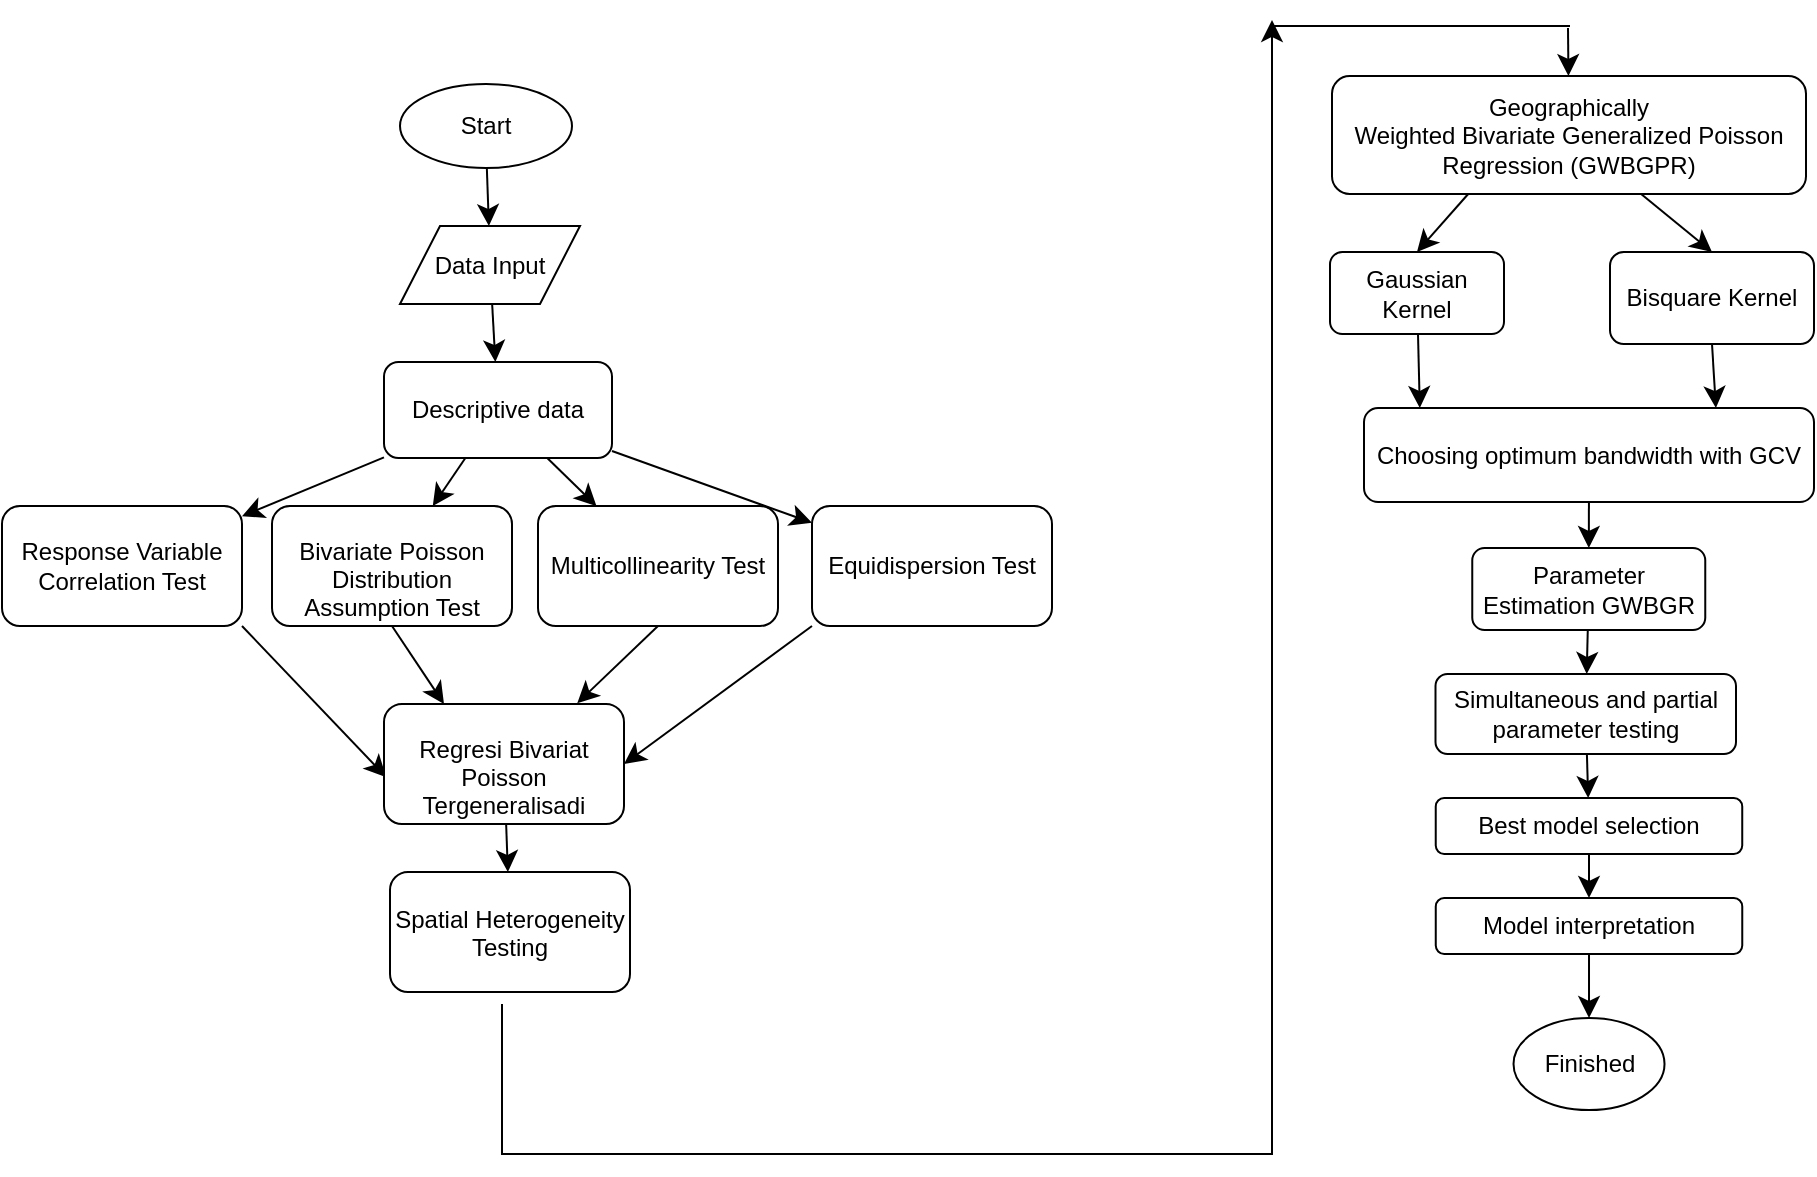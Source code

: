 <mxfile version="24.6.4" type="github">
  <diagram name="Halaman-1" id="i48Fd7POOyyuhkcfSVME">
    <mxGraphModel dx="1133" dy="362" grid="0" gridSize="10" guides="1" tooltips="1" connect="1" arrows="1" fold="1" page="0" pageScale="1" pageWidth="827" pageHeight="1169" math="0" shadow="0">
      <root>
        <mxCell id="0" />
        <mxCell id="1" parent="0" />
        <mxCell id="C_xtprhxzzLFxO2ezti8-9" value="" style="edgeStyle=none;curved=1;rounded=0;orthogonalLoop=1;jettySize=auto;html=1;fontSize=12;startSize=8;endSize=8;" parent="1" source="C_xtprhxzzLFxO2ezti8-1" target="C_xtprhxzzLFxO2ezti8-8" edge="1">
          <mxGeometry relative="1" as="geometry" />
        </mxCell>
        <mxCell id="C_xtprhxzzLFxO2ezti8-1" value="Start" style="ellipse;whiteSpace=wrap;html=1;" parent="1" vertex="1">
          <mxGeometry x="122" y="85" width="86" height="42" as="geometry" />
        </mxCell>
        <mxCell id="C_xtprhxzzLFxO2ezti8-11" value="" style="edgeStyle=none;curved=1;rounded=0;orthogonalLoop=1;jettySize=auto;html=1;fontSize=12;startSize=8;endSize=8;" parent="1" source="C_xtprhxzzLFxO2ezti8-8" target="C_xtprhxzzLFxO2ezti8-10" edge="1">
          <mxGeometry relative="1" as="geometry" />
        </mxCell>
        <mxCell id="C_xtprhxzzLFxO2ezti8-8" value="Data Input" style="shape=parallelogram;perimeter=parallelogramPerimeter;whiteSpace=wrap;html=1;fixedSize=1;" parent="1" vertex="1">
          <mxGeometry x="122" y="156" width="90" height="39" as="geometry" />
        </mxCell>
        <mxCell id="C_xtprhxzzLFxO2ezti8-15" value="" style="edgeStyle=none;curved=1;rounded=0;orthogonalLoop=1;jettySize=auto;html=1;fontSize=12;startSize=8;endSize=8;" parent="1" source="C_xtprhxzzLFxO2ezti8-10" target="C_xtprhxzzLFxO2ezti8-14" edge="1">
          <mxGeometry relative="1" as="geometry" />
        </mxCell>
        <mxCell id="C_xtprhxzzLFxO2ezti8-17" value="" style="edgeStyle=none;curved=1;rounded=0;orthogonalLoop=1;jettySize=auto;html=1;fontSize=12;startSize=8;endSize=8;" parent="1" source="C_xtprhxzzLFxO2ezti8-10" target="C_xtprhxzzLFxO2ezti8-16" edge="1">
          <mxGeometry relative="1" as="geometry" />
        </mxCell>
        <mxCell id="C_xtprhxzzLFxO2ezti8-19" value="" style="edgeStyle=none;curved=1;rounded=0;orthogonalLoop=1;jettySize=auto;html=1;fontSize=12;startSize=8;endSize=8;" parent="1" source="C_xtprhxzzLFxO2ezti8-10" target="C_xtprhxzzLFxO2ezti8-18" edge="1">
          <mxGeometry relative="1" as="geometry" />
        </mxCell>
        <mxCell id="C_xtprhxzzLFxO2ezti8-31" value="" style="edgeStyle=none;curved=1;rounded=0;orthogonalLoop=1;jettySize=auto;html=1;fontSize=12;startSize=8;endSize=8;" parent="1" source="C_xtprhxzzLFxO2ezti8-10" target="C_xtprhxzzLFxO2ezti8-30" edge="1">
          <mxGeometry relative="1" as="geometry" />
        </mxCell>
        <mxCell id="C_xtprhxzzLFxO2ezti8-10" value="Descriptive data" style="rounded=1;whiteSpace=wrap;html=1;" parent="1" vertex="1">
          <mxGeometry x="114" y="224" width="114" height="48" as="geometry" />
        </mxCell>
        <mxCell id="C_xtprhxzzLFxO2ezti8-27" value="" style="edgeStyle=none;curved=1;rounded=0;orthogonalLoop=1;jettySize=auto;html=1;fontSize=12;startSize=8;endSize=8;exitX=1;exitY=1;exitDx=0;exitDy=0;entryX=0.009;entryY=0.609;entryDx=0;entryDy=0;entryPerimeter=0;" parent="1" source="C_xtprhxzzLFxO2ezti8-14" target="C_xtprhxzzLFxO2ezti8-24" edge="1">
          <mxGeometry relative="1" as="geometry">
            <mxPoint x="113" y="387" as="targetPoint" />
          </mxGeometry>
        </mxCell>
        <mxCell id="C_xtprhxzzLFxO2ezti8-14" value="Response Variable Correlation Test" style="rounded=1;whiteSpace=wrap;html=1;" parent="1" vertex="1">
          <mxGeometry x="-77" y="296" width="120" height="60" as="geometry" />
        </mxCell>
        <mxCell id="C_xtprhxzzLFxO2ezti8-25" value="" style="edgeStyle=none;curved=1;rounded=0;orthogonalLoop=1;jettySize=auto;html=1;fontSize=12;startSize=8;endSize=8;entryX=0.25;entryY=0;entryDx=0;entryDy=0;exitX=0.5;exitY=1;exitDx=0;exitDy=0;" parent="1" source="C_xtprhxzzLFxO2ezti8-16" target="C_xtprhxzzLFxO2ezti8-24" edge="1">
          <mxGeometry relative="1" as="geometry" />
        </mxCell>
        <mxCell id="C_xtprhxzzLFxO2ezti8-16" value="&lt;p style=&quot;margin-bottom: 0.0pt; line-height: normal;&quot; align=&quot;center&quot; class=&quot;MsoNormal&quot;&gt;&lt;span lang=&quot;EN-GB&quot;&gt;Bivariate Poisson Distribution Assumption Test&lt;/span&gt;&lt;/p&gt;" style="rounded=1;whiteSpace=wrap;html=1;" parent="1" vertex="1">
          <mxGeometry x="58" y="296" width="120" height="60" as="geometry" />
        </mxCell>
        <mxCell id="C_xtprhxzzLFxO2ezti8-23" value="" style="edgeStyle=none;curved=1;rounded=0;orthogonalLoop=1;jettySize=auto;html=1;fontSize=12;startSize=8;endSize=8;exitX=0.5;exitY=1;exitDx=0;exitDy=0;entryX=0.805;entryY=-0.006;entryDx=0;entryDy=0;entryPerimeter=0;" parent="1" source="C_xtprhxzzLFxO2ezti8-18" target="C_xtprhxzzLFxO2ezti8-24" edge="1">
          <mxGeometry relative="1" as="geometry">
            <mxPoint x="180" y="393" as="targetPoint" />
          </mxGeometry>
        </mxCell>
        <mxCell id="C_xtprhxzzLFxO2ezti8-18" value="Multicollinearity Test" style="rounded=1;whiteSpace=wrap;html=1;" parent="1" vertex="1">
          <mxGeometry x="191" y="296" width="120" height="60" as="geometry" />
        </mxCell>
        <mxCell id="C_xtprhxzzLFxO2ezti8-29" value="" style="edgeStyle=none;curved=1;rounded=0;orthogonalLoop=1;jettySize=auto;html=1;fontSize=12;startSize=8;endSize=8;" parent="1" source="C_xtprhxzzLFxO2ezti8-24" target="C_xtprhxzzLFxO2ezti8-28" edge="1">
          <mxGeometry relative="1" as="geometry" />
        </mxCell>
        <mxCell id="C_xtprhxzzLFxO2ezti8-24" value="&lt;p style=&quot;margin-bottom: 0.0pt; line-height: normal;&quot; align=&quot;center&quot; class=&quot;MsoNormal&quot;&gt;Regresi Bivariat Poisson Tergeneralisadi&lt;br&gt;&lt;/p&gt;" style="rounded=1;whiteSpace=wrap;html=1;" parent="1" vertex="1">
          <mxGeometry x="114" y="395" width="120" height="60" as="geometry" />
        </mxCell>
        <mxCell id="C_xtprhxzzLFxO2ezti8-28" value="&lt;p style=&quot;line-height: normal;&quot; align=&quot;center&quot; class=&quot;MsoNormal&quot;&gt;&lt;span lang=&quot;EN-GB&quot;&gt;Spatial Heterogeneity Testing&lt;/span&gt;&lt;/p&gt;" style="rounded=1;whiteSpace=wrap;html=1;" parent="1" vertex="1">
          <mxGeometry x="117" y="479" width="120" height="60" as="geometry" />
        </mxCell>
        <mxCell id="C_xtprhxzzLFxO2ezti8-33" value="" style="edgeStyle=none;curved=1;rounded=0;orthogonalLoop=1;jettySize=auto;html=1;fontSize=12;startSize=8;endSize=8;entryX=1;entryY=0.5;entryDx=0;entryDy=0;exitX=0;exitY=1;exitDx=0;exitDy=0;" parent="1" source="C_xtprhxzzLFxO2ezti8-30" target="C_xtprhxzzLFxO2ezti8-24" edge="1">
          <mxGeometry relative="1" as="geometry">
            <mxPoint x="242" y="405" as="targetPoint" />
          </mxGeometry>
        </mxCell>
        <mxCell id="C_xtprhxzzLFxO2ezti8-30" value="Equidispersion Test" style="rounded=1;whiteSpace=wrap;html=1;" parent="1" vertex="1">
          <mxGeometry x="328" y="296" width="120" height="60" as="geometry" />
        </mxCell>
        <mxCell id="DLviBojHfmFdanjhQs3v-2" value="" style="edgeStyle=none;curved=1;rounded=0;orthogonalLoop=1;jettySize=auto;html=1;fontSize=12;startSize=8;endSize=8;" edge="1" parent="1" target="DLviBojHfmFdanjhQs3v-4">
          <mxGeometry relative="1" as="geometry">
            <mxPoint x="706" y="57" as="sourcePoint" />
          </mxGeometry>
        </mxCell>
        <mxCell id="DLviBojHfmFdanjhQs3v-3" value="" style="edgeStyle=none;curved=1;rounded=0;orthogonalLoop=1;jettySize=auto;html=1;fontSize=12;startSize=8;endSize=8;entryX=0.5;entryY=0;entryDx=0;entryDy=0;" edge="1" parent="1" source="DLviBojHfmFdanjhQs3v-4" target="DLviBojHfmFdanjhQs3v-9">
          <mxGeometry relative="1" as="geometry" />
        </mxCell>
        <mxCell id="DLviBojHfmFdanjhQs3v-4" value="&lt;p align=&quot;center&quot; class=&quot;MsoNormal&quot;&gt;Geographically Weighted&amp;nbsp;&lt;span style=&quot;background-color: initial;&quot;&gt;Bivariate&lt;/span&gt;&lt;span style=&quot;background-color: initial;&quot;&gt;&amp;nbsp;&lt;/span&gt;&lt;span style=&quot;background-color: initial;&quot;&gt;Generalized Poisson Regression (GWBGPR)&lt;/span&gt;&lt;/p&gt;" style="rounded=1;whiteSpace=wrap;html=1;container=1;" vertex="1" parent="1">
          <mxGeometry x="588" y="81" width="237" height="59" as="geometry" />
        </mxCell>
        <mxCell id="DLviBojHfmFdanjhQs3v-5" value="" style="edgeStyle=none;curved=1;rounded=0;orthogonalLoop=1;jettySize=auto;html=1;fontSize=12;startSize=8;endSize=8;entryX=0.124;entryY=0;entryDx=0;entryDy=0;entryPerimeter=0;" edge="1" parent="1" source="DLviBojHfmFdanjhQs3v-6" target="DLviBojHfmFdanjhQs3v-11">
          <mxGeometry relative="1" as="geometry">
            <mxPoint x="643" y="245" as="targetPoint" />
          </mxGeometry>
        </mxCell>
        <mxCell id="DLviBojHfmFdanjhQs3v-6" value="&lt;p align=&quot;center&quot; class=&quot;MsoNormal&quot;&gt;Gaussian Kernel&lt;/p&gt;" style="rounded=1;whiteSpace=wrap;html=1;" vertex="1" parent="1">
          <mxGeometry x="587" y="169" width="87" height="41" as="geometry" />
        </mxCell>
        <mxCell id="DLviBojHfmFdanjhQs3v-7" value="" style="edgeStyle=none;curved=1;rounded=0;orthogonalLoop=1;jettySize=auto;html=1;fontSize=12;startSize=8;endSize=8;entryX=0.5;entryY=0;entryDx=0;entryDy=0;" edge="1" parent="1" target="DLviBojHfmFdanjhQs3v-6">
          <mxGeometry relative="1" as="geometry">
            <mxPoint x="656.1" y="140" as="sourcePoint" />
            <mxPoint x="678.761" y="169" as="targetPoint" />
          </mxGeometry>
        </mxCell>
        <mxCell id="DLviBojHfmFdanjhQs3v-8" value="" style="edgeStyle=none;curved=1;rounded=0;orthogonalLoop=1;jettySize=auto;html=1;fontSize=12;startSize=8;endSize=8;exitX=0.5;exitY=1;exitDx=0;exitDy=0;entryX=0.782;entryY=0;entryDx=0;entryDy=0;entryPerimeter=0;" edge="1" parent="1" source="DLviBojHfmFdanjhQs3v-9" target="DLviBojHfmFdanjhQs3v-11">
          <mxGeometry relative="1" as="geometry">
            <mxPoint x="765.514" y="245" as="targetPoint" />
          </mxGeometry>
        </mxCell>
        <mxCell id="DLviBojHfmFdanjhQs3v-9" value="&lt;p align=&quot;center&quot; class=&quot;MsoNormal&quot;&gt;Bisquare Kernel&lt;/p&gt;" style="rounded=1;whiteSpace=wrap;html=1;" vertex="1" parent="1">
          <mxGeometry x="727" y="169" width="102" height="46" as="geometry" />
        </mxCell>
        <mxCell id="DLviBojHfmFdanjhQs3v-10" value="" style="edgeStyle=none;curved=1;rounded=0;orthogonalLoop=1;jettySize=auto;html=1;fontSize=12;startSize=8;endSize=8;" edge="1" parent="1" source="DLviBojHfmFdanjhQs3v-11" target="DLviBojHfmFdanjhQs3v-13">
          <mxGeometry relative="1" as="geometry" />
        </mxCell>
        <mxCell id="DLviBojHfmFdanjhQs3v-11" value="Choosing optimum bandwidth with GCV" style="rounded=1;whiteSpace=wrap;html=1;" vertex="1" parent="1">
          <mxGeometry x="604" y="247" width="225" height="47" as="geometry" />
        </mxCell>
        <mxCell id="DLviBojHfmFdanjhQs3v-12" value="" style="edgeStyle=none;curved=1;rounded=0;orthogonalLoop=1;jettySize=auto;html=1;fontSize=12;startSize=8;endSize=8;" edge="1" parent="1" source="DLviBojHfmFdanjhQs3v-13" target="DLviBojHfmFdanjhQs3v-15">
          <mxGeometry relative="1" as="geometry" />
        </mxCell>
        <mxCell id="DLviBojHfmFdanjhQs3v-13" value="Parameter Estimation GWBGR" style="whiteSpace=wrap;html=1;rounded=1;" vertex="1" parent="1">
          <mxGeometry x="658.13" y="317" width="116.5" height="41" as="geometry" />
        </mxCell>
        <mxCell id="DLviBojHfmFdanjhQs3v-14" value="" style="edgeStyle=none;curved=1;rounded=0;orthogonalLoop=1;jettySize=auto;html=1;fontSize=12;startSize=8;endSize=8;" edge="1" parent="1" source="DLviBojHfmFdanjhQs3v-15" target="DLviBojHfmFdanjhQs3v-17">
          <mxGeometry relative="1" as="geometry" />
        </mxCell>
        <mxCell id="DLviBojHfmFdanjhQs3v-15" value="&lt;p align=&quot;center&quot; class=&quot;MsoNormal&quot;&gt;&lt;span lang=&quot;EN-GB&quot;&gt;Simultaneous and partial parameter testing&lt;/span&gt;&lt;/p&gt;" style="whiteSpace=wrap;html=1;rounded=1;" vertex="1" parent="1">
          <mxGeometry x="639.75" y="380" width="150.25" height="40" as="geometry" />
        </mxCell>
        <mxCell id="DLviBojHfmFdanjhQs3v-16" value="" style="edgeStyle=none;curved=1;rounded=0;orthogonalLoop=1;jettySize=auto;html=1;fontSize=12;startSize=8;endSize=8;" edge="1" parent="1" source="DLviBojHfmFdanjhQs3v-17" target="DLviBojHfmFdanjhQs3v-19">
          <mxGeometry relative="1" as="geometry" />
        </mxCell>
        <mxCell id="DLviBojHfmFdanjhQs3v-17" value="&lt;p align=&quot;center&quot; class=&quot;MsoNormal&quot;&gt;&lt;span lang=&quot;EN-GB&quot;&gt;Best model selection&lt;/span&gt;&lt;/p&gt;" style="whiteSpace=wrap;html=1;rounded=1;" vertex="1" parent="1">
          <mxGeometry x="639.87" y="442" width="153.25" height="28" as="geometry" />
        </mxCell>
        <mxCell id="DLviBojHfmFdanjhQs3v-18" value="" style="edgeStyle=none;curved=1;rounded=0;orthogonalLoop=1;jettySize=auto;html=1;fontSize=12;startSize=8;endSize=8;" edge="1" parent="1" source="DLviBojHfmFdanjhQs3v-19" target="DLviBojHfmFdanjhQs3v-20">
          <mxGeometry relative="1" as="geometry" />
        </mxCell>
        <mxCell id="DLviBojHfmFdanjhQs3v-19" value="&lt;p align=&quot;center&quot; class=&quot;MsoNormal&quot;&gt;&lt;span lang=&quot;EN-GB&quot;&gt;Model interpretation&lt;/span&gt;&lt;/p&gt;" style="whiteSpace=wrap;html=1;rounded=1;" vertex="1" parent="1">
          <mxGeometry x="639.88" y="492" width="153.25" height="28" as="geometry" />
        </mxCell>
        <mxCell id="DLviBojHfmFdanjhQs3v-20" value="Finished" style="ellipse;whiteSpace=wrap;html=1;rounded=1;" vertex="1" parent="1">
          <mxGeometry x="678.76" y="552" width="75.5" height="46" as="geometry" />
        </mxCell>
        <mxCell id="DLviBojHfmFdanjhQs3v-22" value="" style="edgeStyle=elbowEdgeStyle;elbow=vertical;endArrow=classic;html=1;curved=0;rounded=0;endSize=8;startSize=8;fontSize=12;" edge="1" parent="1">
          <mxGeometry width="50" height="50" relative="1" as="geometry">
            <mxPoint x="173" y="545" as="sourcePoint" />
            <mxPoint x="558" y="53" as="targetPoint" />
            <Array as="points">
              <mxPoint x="215" y="620" />
              <mxPoint x="476" y="144" />
            </Array>
          </mxGeometry>
        </mxCell>
        <mxCell id="DLviBojHfmFdanjhQs3v-24" value="" style="endArrow=none;html=1;rounded=0;" edge="1" parent="1">
          <mxGeometry width="50" height="50" relative="1" as="geometry">
            <mxPoint x="557" y="56" as="sourcePoint" />
            <mxPoint x="707" y="56" as="targetPoint" />
          </mxGeometry>
        </mxCell>
      </root>
    </mxGraphModel>
  </diagram>
</mxfile>
